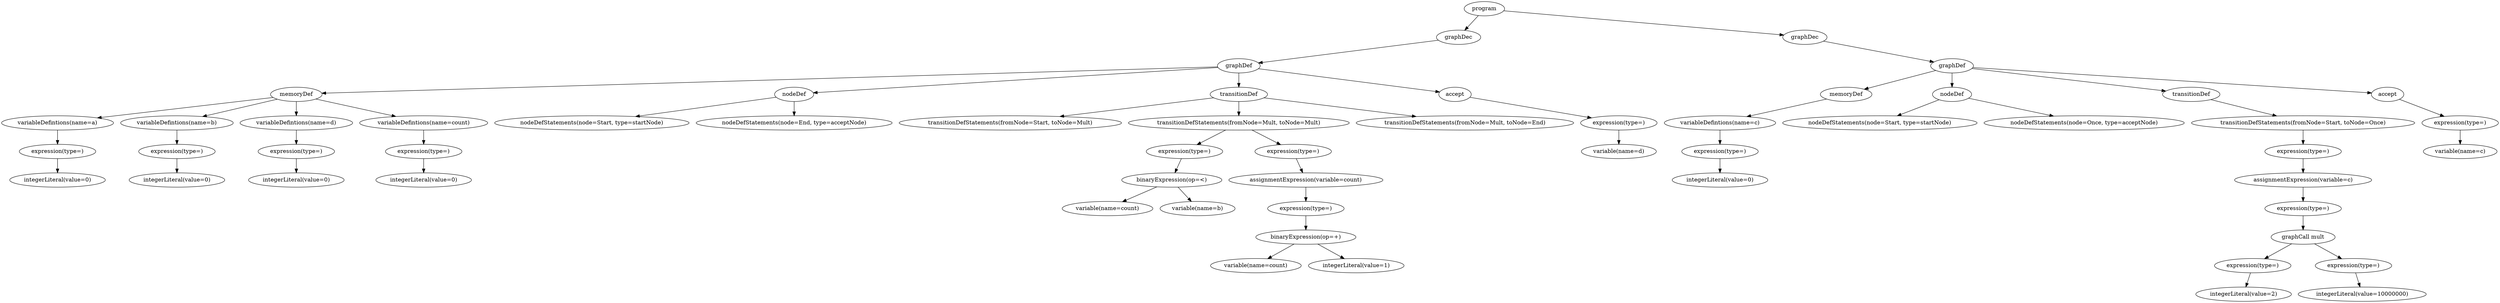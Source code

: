 digraph AST {
    node0 [label="program"]
    node0 -> node1
    node1 [label="graphDec"]
    node1 -> node2
    node2 [label="graphDef"]
    node2 -> node3
    node3 [label="memoryDef"]
    node3 -> node4
    node4 [label="variableDefintions(name=a)"]
    node4 -> node5
    node5 [label="expression(type=)"]
    node5 -> node6
    node6 [label="integerLiteral(value=0)"]
    node3 -> node7
    node7 [label="variableDefintions(name=b)"]
    node7 -> node8
    node8 [label="expression(type=)"]
    node8 -> node9
    node9 [label="integerLiteral(value=0)"]
    node3 -> node10
    node10 [label="variableDefintions(name=d)"]
    node10 -> node11
    node11 [label="expression(type=)"]
    node11 -> node12
    node12 [label="integerLiteral(value=0)"]
    node3 -> node13
    node13 [label="variableDefintions(name=count)"]
    node13 -> node14
    node14 [label="expression(type=)"]
    node14 -> node15
    node15 [label="integerLiteral(value=0)"]
    node2 -> node16
    node16 [label="nodeDef"]
    node16 -> node17
    node17 [label="nodeDefStatements(node=Start, type=startNode)"]
    node16 -> node18
    node18 [label="nodeDefStatements(node=End, type=acceptNode)"]
    node2 -> node19
    node19 [label="transitionDef"]
    node19 -> node20
    node20 [label="transitionDefStatements(fromNode=Start, toNode=Mult)"]
    node19 -> node21
    node21 [label="transitionDefStatements(fromNode=Mult, toNode=Mult)"]
    node21 -> node22
    node22 [label="expression(type=)"]
    node22 -> node23
    node23 [label="binaryExpression(op=<)"]
    node23 -> node24
    node24 [label="variable(name=count)"]
    node23 -> node25
    node25 [label="variable(name=b)"]
    node21 -> node26
    node26 [label="expression(type=)"]
    node26 -> node27
    node27 [label="assignmentExpression(variable=count)"]
    node27 -> node28
    node28 [label="expression(type=)"]
    node28 -> node29
    node29 [label="binaryExpression(op=+)"]
    node29 -> node30
    node30 [label="variable(name=count)"]
    node29 -> node31
    node31 [label="integerLiteral(value=1)"]
    node19 -> node32
    node32 [label="transitionDefStatements(fromNode=Mult, toNode=End)"]
    node2 -> node33
    node33 [label="accept"]
    node33 -> node34
    node34 [label="expression(type=)"]
    node34 -> node35
    node35 [label="variable(name=d)"]
    node0 -> node36
    node36 [label="graphDec"]
    node36 -> node37
    node37 [label="graphDef"]
    node37 -> node38
    node38 [label="memoryDef"]
    node38 -> node39
    node39 [label="variableDefintions(name=c)"]
    node39 -> node40
    node40 [label="expression(type=)"]
    node40 -> node41
    node41 [label="integerLiteral(value=0)"]
    node37 -> node42
    node42 [label="nodeDef"]
    node42 -> node43
    node43 [label="nodeDefStatements(node=Start, type=startNode)"]
    node42 -> node44
    node44 [label="nodeDefStatements(node=Once, type=acceptNode)"]
    node37 -> node45
    node45 [label="transitionDef"]
    node45 -> node46
    node46 [label="transitionDefStatements(fromNode=Start, toNode=Once)"]
    node46 -> node47
    node47 [label="expression(type=)"]
    node47 -> node48
    node48 [label="assignmentExpression(variable=c)"]
    node48 -> node49
    node49 [label="expression(type=)"]
    node49 -> node50
    node50 [label="graphCall mult"]
    node50 -> node51
    node51 [label="expression(type=)"]
    node51 -> node52
    node52 [label="integerLiteral(value=2)"]
    node50 -> node53
    node53 [label="expression(type=)"]
    node53 -> node54
    node54 [label="integerLiteral(value=10000000)"]
    node37 -> node55
    node55 [label="accept"]
    node55 -> node56
    node56 [label="expression(type=)"]
    node56 -> node57
    node57 [label="variable(name=c)"]
}
